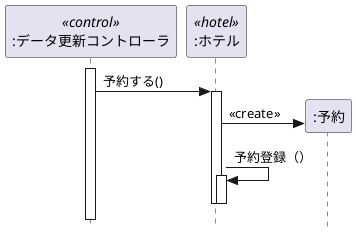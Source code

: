@startuml
hide footbox
skinparam style strictuml /' 厳密なUMLに準拠する '/

participant ":データ更新コントローラ" as control <<control>>
participant ":ホテル" as hotel <<hotel>>

activate control
control -> hotel : 予約する()
create ":予約" as yoyaku
activate hotel
hotel -> yoyaku : <<create>>
  hotel -> hotel : 予約登録（）
  activate hotel
  deactivate hotel

deactivate hotel


@enduml

